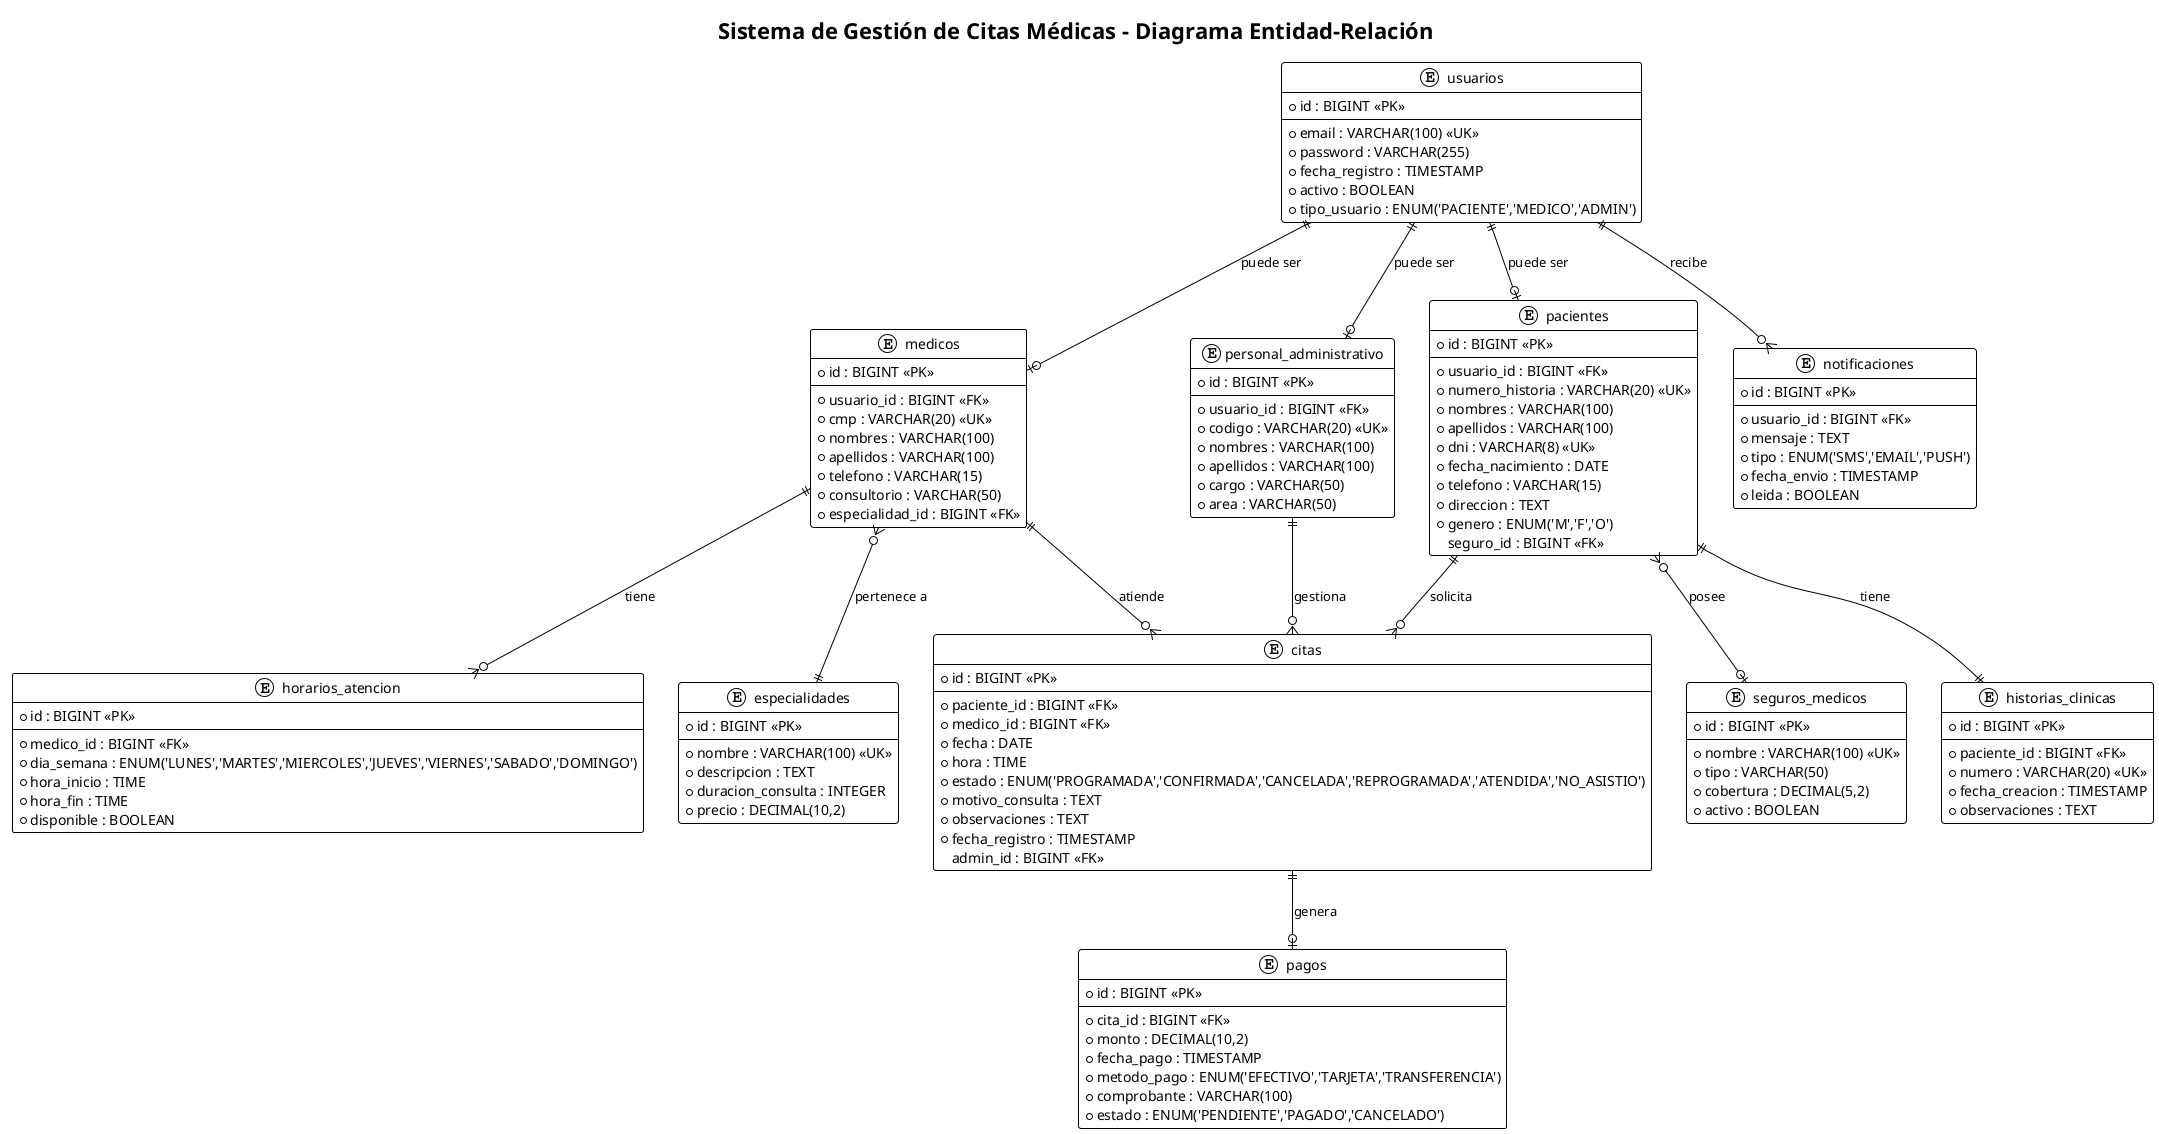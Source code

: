 @startuml diagrama_entidad_relacion
!theme plain
title Sistema de Gestión de Citas Médicas - Diagrama Entidad-Relación

entity "usuarios" {
    * id : BIGINT <<PK>>
    --
    * email : VARCHAR(100) <<UK>>
    * password : VARCHAR(255)
    * fecha_registro : TIMESTAMP
    * activo : BOOLEAN
    * tipo_usuario : ENUM('PACIENTE','MEDICO','ADMIN')
}

entity "pacientes" {
    * id : BIGINT <<PK>>
    --
    * usuario_id : BIGINT <<FK>>
    * numero_historia : VARCHAR(20) <<UK>>
    * nombres : VARCHAR(100)
    * apellidos : VARCHAR(100)
    * dni : VARCHAR(8) <<UK>>
    * fecha_nacimiento : DATE
    * telefono : VARCHAR(15)
    * direccion : TEXT
    * genero : ENUM('M','F','O')
    seguro_id : BIGINT <<FK>>
}

entity "medicos" {
    * id : BIGINT <<PK>>
    --
    * usuario_id : BIGINT <<FK>>
    * cmp : VARCHAR(20) <<UK>>
    * nombres : VARCHAR(100)
    * apellidos : VARCHAR(100)
    * telefono : VARCHAR(15)
    * consultorio : VARCHAR(50)
    * especialidad_id : BIGINT <<FK>>
}

entity "personal_administrativo" {
    * id : BIGINT <<PK>>
    --
    * usuario_id : BIGINT <<FK>>
    * codigo : VARCHAR(20) <<UK>>
    * nombres : VARCHAR(100)
    * apellidos : VARCHAR(100)
    * cargo : VARCHAR(50)
    * area : VARCHAR(50)
}

entity "especialidades" {
    * id : BIGINT <<PK>>
    --
    * nombre : VARCHAR(100) <<UK>>
    * descripcion : TEXT
    * duracion_consulta : INTEGER
    * precio : DECIMAL(10,2)
}

entity "citas" {
    * id : BIGINT <<PK>>
    --
    * paciente_id : BIGINT <<FK>>
    * medico_id : BIGINT <<FK>>
    * fecha : DATE
    * hora : TIME
    * estado : ENUM('PROGRAMADA','CONFIRMADA','CANCELADA','REPROGRAMADA','ATENDIDA','NO_ASISTIO')
    * motivo_consulta : TEXT
    * observaciones : TEXT
    * fecha_registro : TIMESTAMP
    admin_id : BIGINT <<FK>>
}

entity "horarios_atencion" {
    * id : BIGINT <<PK>>
    --
    * medico_id : BIGINT <<FK>>
    * dia_semana : ENUM('LUNES','MARTES','MIERCOLES','JUEVES','VIERNES','SABADO','DOMINGO')
    * hora_inicio : TIME
    * hora_fin : TIME
    * disponible : BOOLEAN
}

entity "seguros_medicos" {
    * id : BIGINT <<PK>>
    --
    * nombre : VARCHAR(100) <<UK>>
    * tipo : VARCHAR(50)
    * cobertura : DECIMAL(5,2)
    * activo : BOOLEAN
}

entity "historias_clinicas" {
    * id : BIGINT <<PK>>
    --
    * paciente_id : BIGINT <<FK>>
    * numero : VARCHAR(20) <<UK>>
    * fecha_creacion : TIMESTAMP
    * observaciones : TEXT
}

entity "pagos" {
    * id : BIGINT <<PK>>
    --
    * cita_id : BIGINT <<FK>>
    * monto : DECIMAL(10,2)
    * fecha_pago : TIMESTAMP
    * metodo_pago : ENUM('EFECTIVO','TARJETA','TRANSFERENCIA')
    * comprobante : VARCHAR(100)
    * estado : ENUM('PENDIENTE','PAGADO','CANCELADO')
}

entity "notificaciones" {
    * id : BIGINT <<PK>>
    --
    * usuario_id : BIGINT <<FK>>
    * mensaje : TEXT
    * tipo : ENUM('SMS','EMAIL','PUSH')
    * fecha_envio : TIMESTAMP
    * leida : BOOLEAN
}

' Relaciones
usuarios ||--o| pacientes : "puede ser"
usuarios ||--o| medicos : "puede ser"
usuarios ||--o| personal_administrativo : "puede ser"
usuarios ||--o{ notificaciones : "recibe"

pacientes }o--o| seguros_medicos : "posee"
pacientes ||--|| historias_clinicas : "tiene"
pacientes ||--o{ citas : "solicita"

medicos }o--|| especialidades : "pertenece a"
medicos ||--o{ horarios_atencion : "tiene"
medicos ||--o{ citas : "atiende"

personal_administrativo ||--o{ citas : "gestiona"

citas ||--o| pagos : "genera"

@enduml
